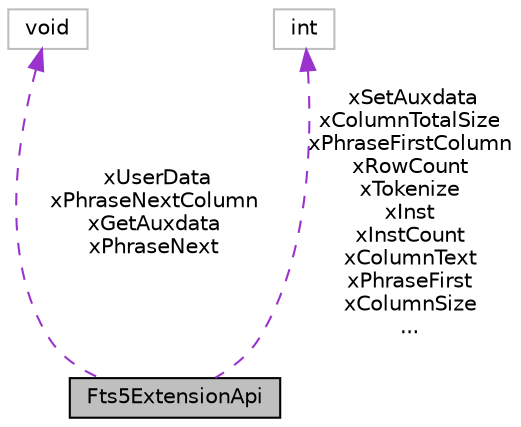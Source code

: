 digraph "Fts5ExtensionApi"
{
 // LATEX_PDF_SIZE
  edge [fontname="Helvetica",fontsize="10",labelfontname="Helvetica",labelfontsize="10"];
  node [fontname="Helvetica",fontsize="10",shape=record];
  Node1 [label="Fts5ExtensionApi",height=0.2,width=0.4,color="black", fillcolor="grey75", style="filled", fontcolor="black",tooltip=" "];
  Node2 -> Node1 [dir="back",color="darkorchid3",fontsize="10",style="dashed",label=" xUserData\nxPhraseNextColumn\nxGetAuxdata\nxPhraseNext" ,fontname="Helvetica"];
  Node2 [label="void",height=0.2,width=0.4,color="grey75", fillcolor="white", style="filled",tooltip=" "];
  Node3 -> Node1 [dir="back",color="darkorchid3",fontsize="10",style="dashed",label=" xSetAuxdata\nxColumnTotalSize\nxPhraseFirstColumn\nxRowCount\nxTokenize\nxInst\nxInstCount\nxColumnText\nxPhraseFirst\nxColumnSize\n..." ,fontname="Helvetica"];
  Node3 [label="int",height=0.2,width=0.4,color="grey75", fillcolor="white", style="filled",tooltip=" "];
}
